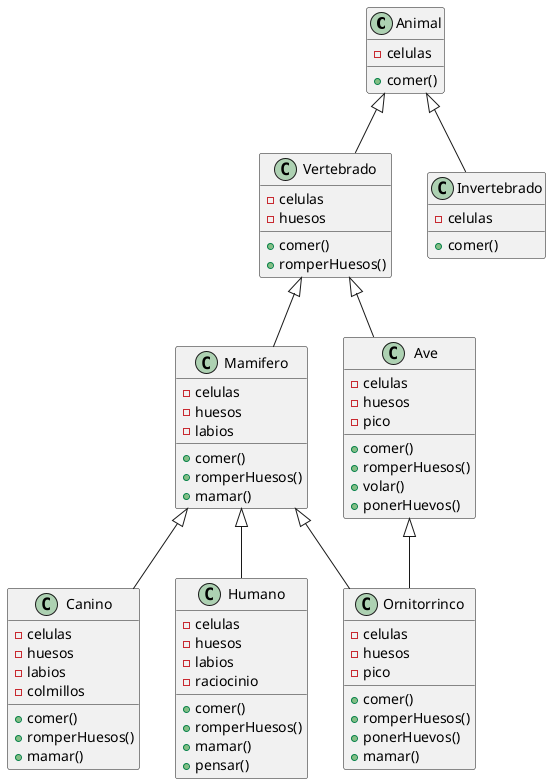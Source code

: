 @startuml

hide stereotype

class Animal{
- celulas
+ comer()
}
class Vertebrado {
- celulas
- huesos
+ comer()
+ romperHuesos()
}
class Invertebrado {
- celulas
+ comer()
}

class Mamifero {
- celulas
- huesos
- labios
+ comer()
+ romperHuesos()
+ mamar()
}
class Ave {
- celulas
- huesos
- pico
+ comer()
+ romperHuesos()
+ volar()
+ ponerHuevos()
}
class Canino {
-celulas
- huesos
- labios
- colmillos
+ comer()
+ romperHuesos()
+ mamar()
}
class Humano {
- celulas
- huesos
- labios
- raciocinio
+ comer()
+ romperHuesos()
+ mamar()
+ pensar()
}
class Ornitorrinco {
-celulas
- huesos
-pico
+ comer()
+ romperHuesos()
+ ponerHuevos()
+ mamar()
}

Animal <|-- Vertebrado
Animal <|-- Invertebrado
Vertebrado <|-- Mamifero
Vertebrado <|-- Ave
Mamifero <|-- Canino
Mamifero <|-- Humano
Mamifero <|-- Ornitorrinco
Ave <|-- Ornitorrinco
@enduml